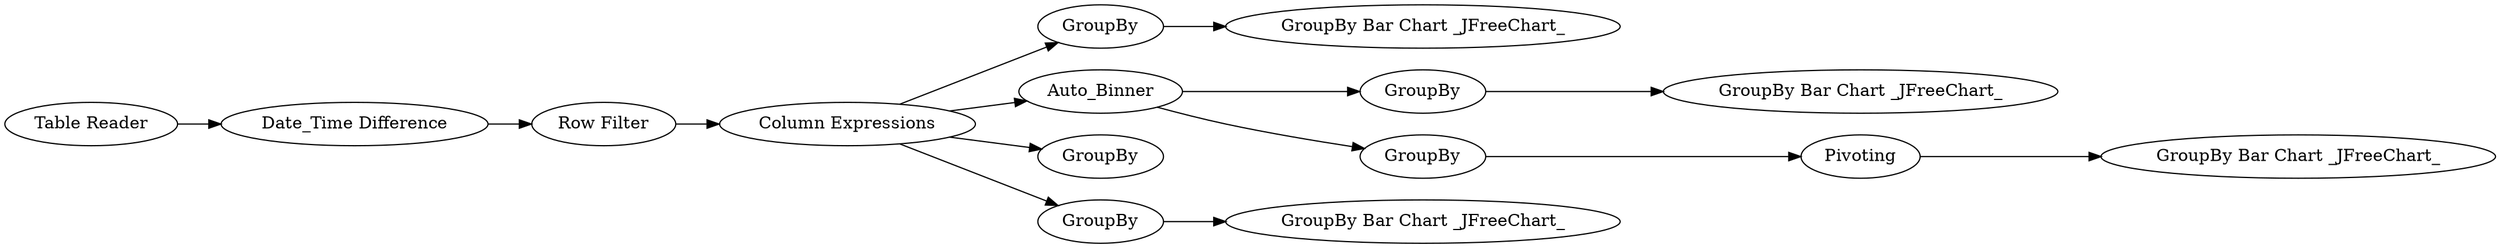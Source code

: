 digraph {
	"8672260767445559540_111" [label=GroupBy]
	"8672260767445559540_110" [label=GroupBy]
	"8672260767445559540_98" [label="Table Reader"]
	"8672260767445559540_102" [label="Row Filter"]
	"8672260767445559540_113" [label="GroupBy Bar Chart _JFreeChart_"]
	"8672260767445559540_101" [label="Column Expressions"]
	"8672260767445559540_106" [label="GroupBy Bar Chart _JFreeChart_"]
	"8672260767445559540_116" [label="GroupBy Bar Chart _JFreeChart_"]
	"8672260767445559540_107" [label=GroupBy]
	"8672260767445559540_105" [label=Auto_Binner]
	"8672260767445559540_100" [label="Date_Time Difference"]
	"8672260767445559540_109" [label="GroupBy Bar Chart _JFreeChart_"]
	"8672260767445559540_117" [label=GroupBy]
	"8672260767445559540_108" [label=Pivoting]
	"8672260767445559540_114" [label=GroupBy]
	"8672260767445559540_107" -> "8672260767445559540_108"
	"8672260767445559540_100" -> "8672260767445559540_102"
	"8672260767445559540_114" -> "8672260767445559540_116"
	"8672260767445559540_110" -> "8672260767445559540_109"
	"8672260767445559540_101" -> "8672260767445559540_111"
	"8672260767445559540_101" -> "8672260767445559540_105"
	"8672260767445559540_111" -> "8672260767445559540_113"
	"8672260767445559540_101" -> "8672260767445559540_114"
	"8672260767445559540_108" -> "8672260767445559540_106"
	"8672260767445559540_105" -> "8672260767445559540_107"
	"8672260767445559540_105" -> "8672260767445559540_110"
	"8672260767445559540_98" -> "8672260767445559540_100"
	"8672260767445559540_102" -> "8672260767445559540_101"
	"8672260767445559540_101" -> "8672260767445559540_117"
	rankdir=LR
}
